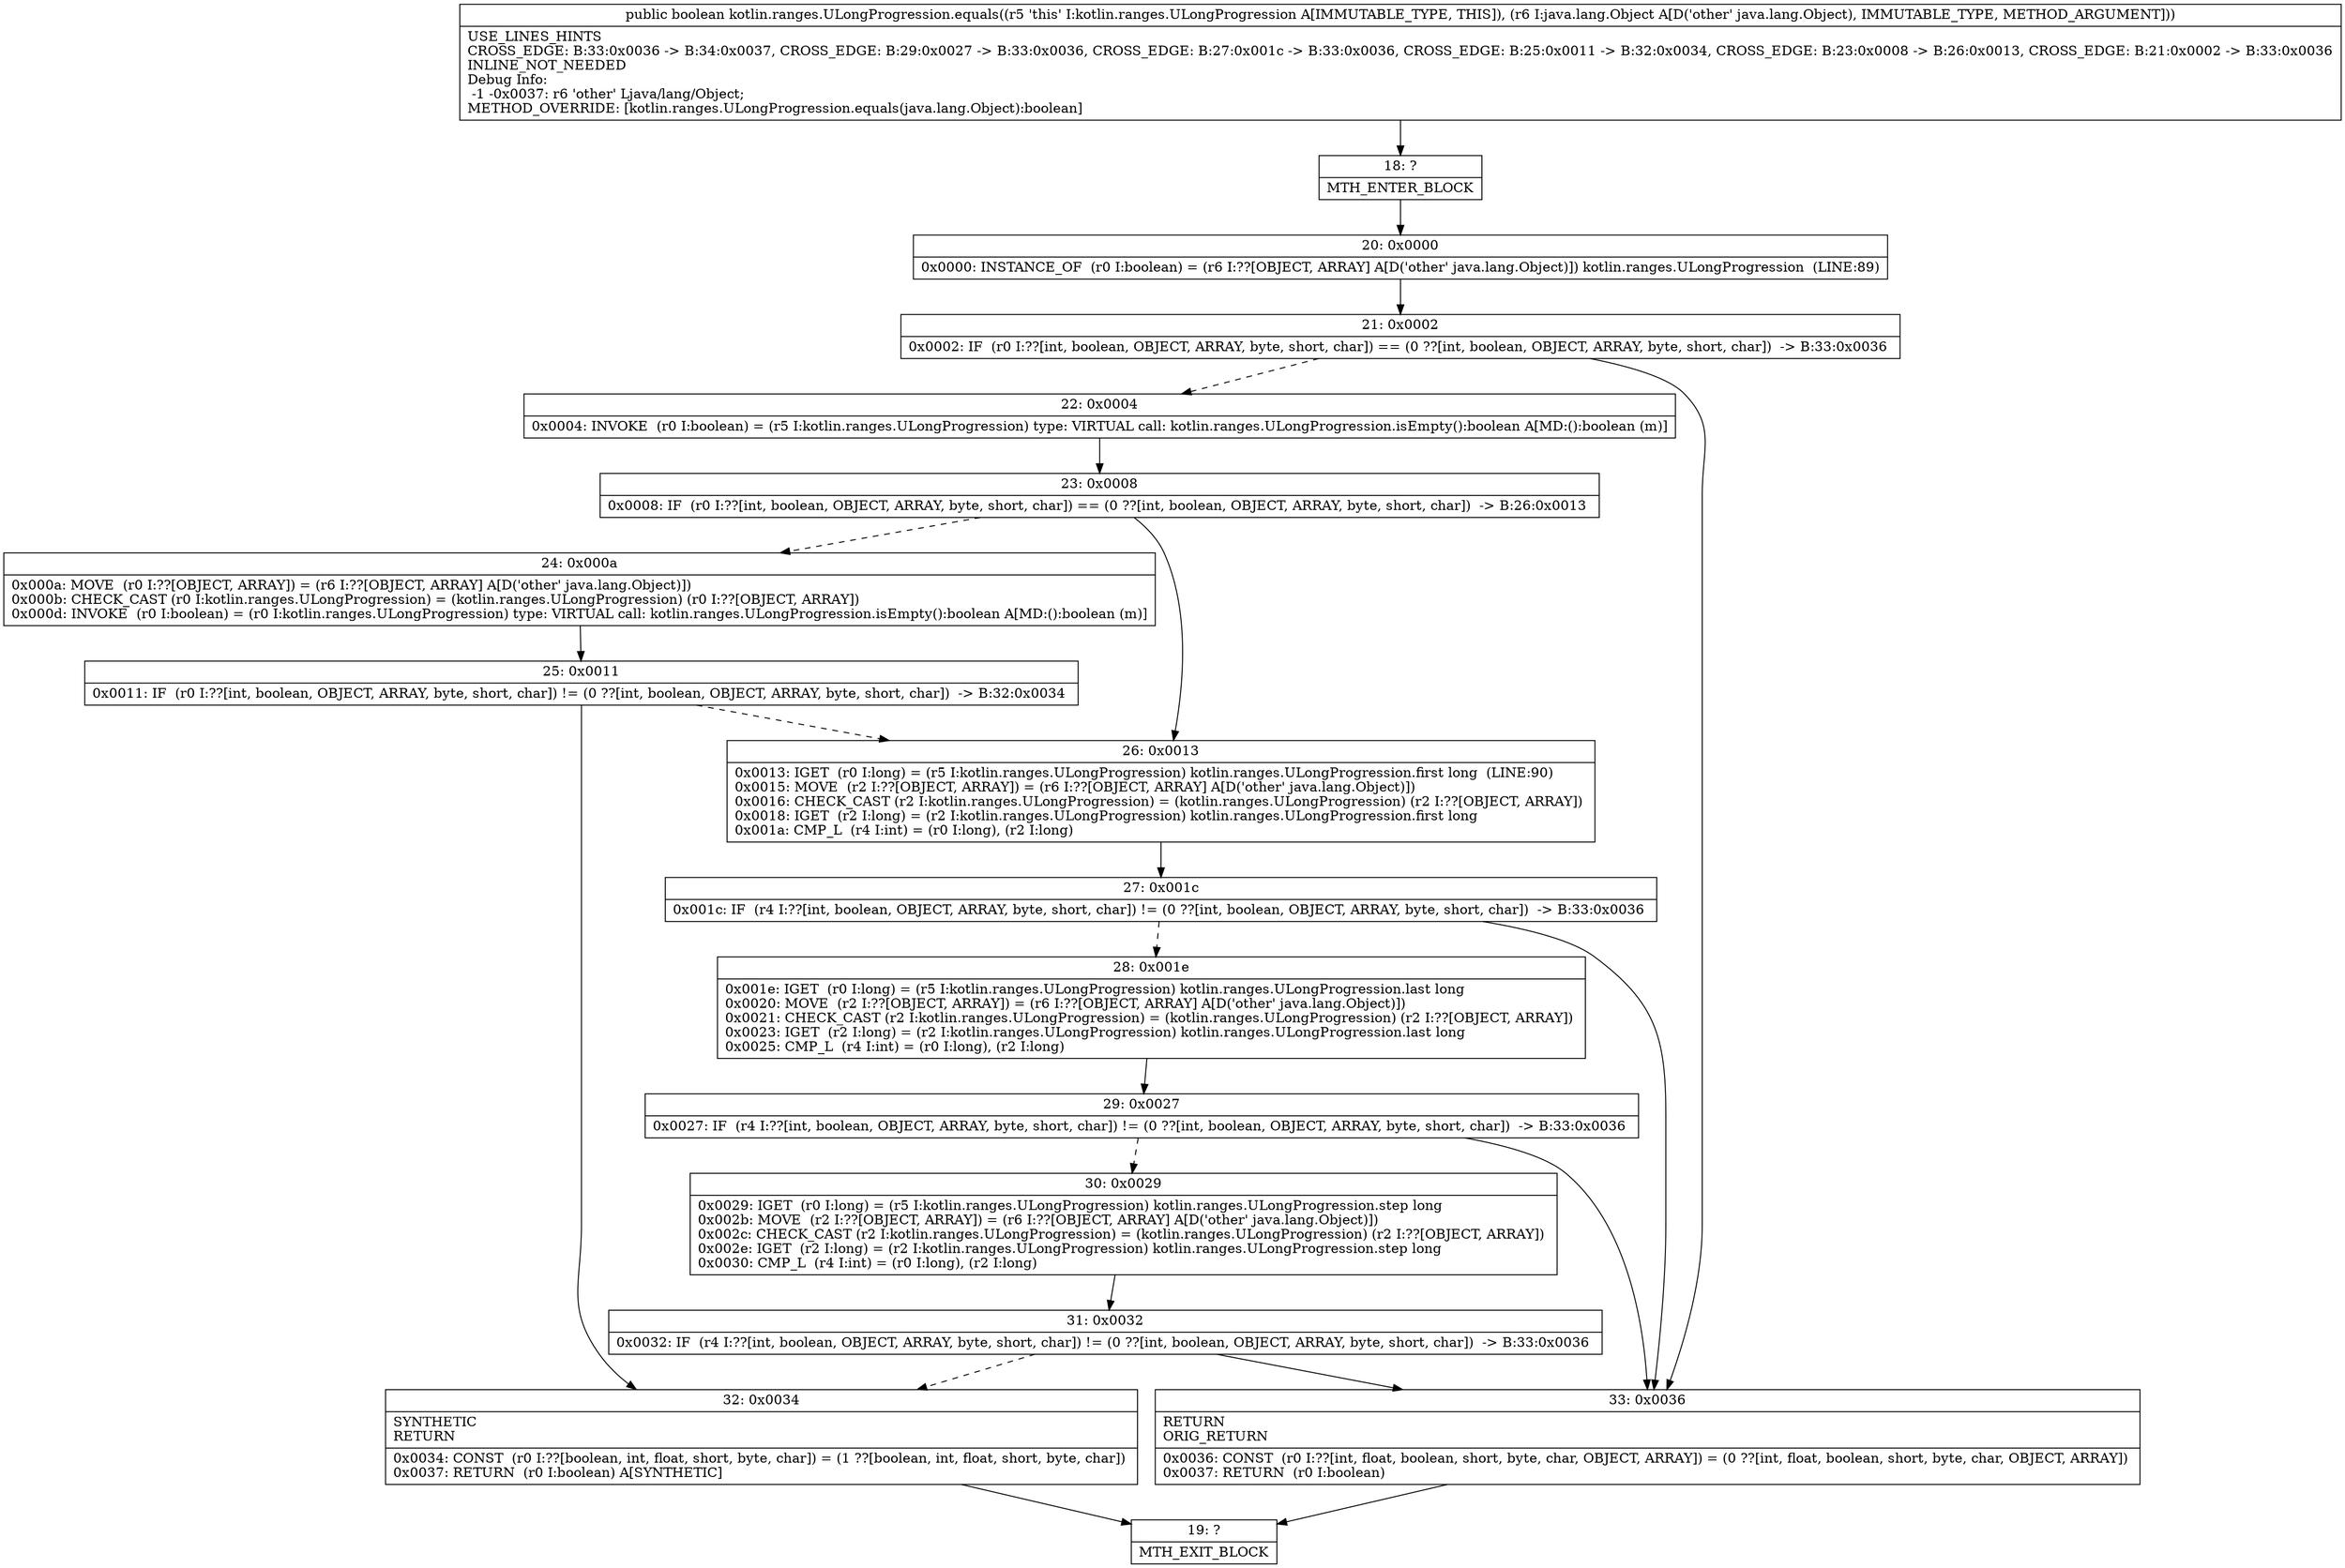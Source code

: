 digraph "CFG forkotlin.ranges.ULongProgression.equals(Ljava\/lang\/Object;)Z" {
Node_18 [shape=record,label="{18\:\ ?|MTH_ENTER_BLOCK\l}"];
Node_20 [shape=record,label="{20\:\ 0x0000|0x0000: INSTANCE_OF  (r0 I:boolean) = (r6 I:??[OBJECT, ARRAY] A[D('other' java.lang.Object)]) kotlin.ranges.ULongProgression  (LINE:89)\l}"];
Node_21 [shape=record,label="{21\:\ 0x0002|0x0002: IF  (r0 I:??[int, boolean, OBJECT, ARRAY, byte, short, char]) == (0 ??[int, boolean, OBJECT, ARRAY, byte, short, char])  \-\> B:33:0x0036 \l}"];
Node_22 [shape=record,label="{22\:\ 0x0004|0x0004: INVOKE  (r0 I:boolean) = (r5 I:kotlin.ranges.ULongProgression) type: VIRTUAL call: kotlin.ranges.ULongProgression.isEmpty():boolean A[MD:():boolean (m)]\l}"];
Node_23 [shape=record,label="{23\:\ 0x0008|0x0008: IF  (r0 I:??[int, boolean, OBJECT, ARRAY, byte, short, char]) == (0 ??[int, boolean, OBJECT, ARRAY, byte, short, char])  \-\> B:26:0x0013 \l}"];
Node_24 [shape=record,label="{24\:\ 0x000a|0x000a: MOVE  (r0 I:??[OBJECT, ARRAY]) = (r6 I:??[OBJECT, ARRAY] A[D('other' java.lang.Object)]) \l0x000b: CHECK_CAST (r0 I:kotlin.ranges.ULongProgression) = (kotlin.ranges.ULongProgression) (r0 I:??[OBJECT, ARRAY]) \l0x000d: INVOKE  (r0 I:boolean) = (r0 I:kotlin.ranges.ULongProgression) type: VIRTUAL call: kotlin.ranges.ULongProgression.isEmpty():boolean A[MD:():boolean (m)]\l}"];
Node_25 [shape=record,label="{25\:\ 0x0011|0x0011: IF  (r0 I:??[int, boolean, OBJECT, ARRAY, byte, short, char]) != (0 ??[int, boolean, OBJECT, ARRAY, byte, short, char])  \-\> B:32:0x0034 \l}"];
Node_32 [shape=record,label="{32\:\ 0x0034|SYNTHETIC\lRETURN\l|0x0034: CONST  (r0 I:??[boolean, int, float, short, byte, char]) = (1 ??[boolean, int, float, short, byte, char]) \l0x0037: RETURN  (r0 I:boolean) A[SYNTHETIC]\l}"];
Node_19 [shape=record,label="{19\:\ ?|MTH_EXIT_BLOCK\l}"];
Node_26 [shape=record,label="{26\:\ 0x0013|0x0013: IGET  (r0 I:long) = (r5 I:kotlin.ranges.ULongProgression) kotlin.ranges.ULongProgression.first long  (LINE:90)\l0x0015: MOVE  (r2 I:??[OBJECT, ARRAY]) = (r6 I:??[OBJECT, ARRAY] A[D('other' java.lang.Object)]) \l0x0016: CHECK_CAST (r2 I:kotlin.ranges.ULongProgression) = (kotlin.ranges.ULongProgression) (r2 I:??[OBJECT, ARRAY]) \l0x0018: IGET  (r2 I:long) = (r2 I:kotlin.ranges.ULongProgression) kotlin.ranges.ULongProgression.first long \l0x001a: CMP_L  (r4 I:int) = (r0 I:long), (r2 I:long) \l}"];
Node_27 [shape=record,label="{27\:\ 0x001c|0x001c: IF  (r4 I:??[int, boolean, OBJECT, ARRAY, byte, short, char]) != (0 ??[int, boolean, OBJECT, ARRAY, byte, short, char])  \-\> B:33:0x0036 \l}"];
Node_28 [shape=record,label="{28\:\ 0x001e|0x001e: IGET  (r0 I:long) = (r5 I:kotlin.ranges.ULongProgression) kotlin.ranges.ULongProgression.last long \l0x0020: MOVE  (r2 I:??[OBJECT, ARRAY]) = (r6 I:??[OBJECT, ARRAY] A[D('other' java.lang.Object)]) \l0x0021: CHECK_CAST (r2 I:kotlin.ranges.ULongProgression) = (kotlin.ranges.ULongProgression) (r2 I:??[OBJECT, ARRAY]) \l0x0023: IGET  (r2 I:long) = (r2 I:kotlin.ranges.ULongProgression) kotlin.ranges.ULongProgression.last long \l0x0025: CMP_L  (r4 I:int) = (r0 I:long), (r2 I:long) \l}"];
Node_29 [shape=record,label="{29\:\ 0x0027|0x0027: IF  (r4 I:??[int, boolean, OBJECT, ARRAY, byte, short, char]) != (0 ??[int, boolean, OBJECT, ARRAY, byte, short, char])  \-\> B:33:0x0036 \l}"];
Node_30 [shape=record,label="{30\:\ 0x0029|0x0029: IGET  (r0 I:long) = (r5 I:kotlin.ranges.ULongProgression) kotlin.ranges.ULongProgression.step long \l0x002b: MOVE  (r2 I:??[OBJECT, ARRAY]) = (r6 I:??[OBJECT, ARRAY] A[D('other' java.lang.Object)]) \l0x002c: CHECK_CAST (r2 I:kotlin.ranges.ULongProgression) = (kotlin.ranges.ULongProgression) (r2 I:??[OBJECT, ARRAY]) \l0x002e: IGET  (r2 I:long) = (r2 I:kotlin.ranges.ULongProgression) kotlin.ranges.ULongProgression.step long \l0x0030: CMP_L  (r4 I:int) = (r0 I:long), (r2 I:long) \l}"];
Node_31 [shape=record,label="{31\:\ 0x0032|0x0032: IF  (r4 I:??[int, boolean, OBJECT, ARRAY, byte, short, char]) != (0 ??[int, boolean, OBJECT, ARRAY, byte, short, char])  \-\> B:33:0x0036 \l}"];
Node_33 [shape=record,label="{33\:\ 0x0036|RETURN\lORIG_RETURN\l|0x0036: CONST  (r0 I:??[int, float, boolean, short, byte, char, OBJECT, ARRAY]) = (0 ??[int, float, boolean, short, byte, char, OBJECT, ARRAY]) \l0x0037: RETURN  (r0 I:boolean) \l}"];
MethodNode[shape=record,label="{public boolean kotlin.ranges.ULongProgression.equals((r5 'this' I:kotlin.ranges.ULongProgression A[IMMUTABLE_TYPE, THIS]), (r6 I:java.lang.Object A[D('other' java.lang.Object), IMMUTABLE_TYPE, METHOD_ARGUMENT]))  | USE_LINES_HINTS\lCROSS_EDGE: B:33:0x0036 \-\> B:34:0x0037, CROSS_EDGE: B:29:0x0027 \-\> B:33:0x0036, CROSS_EDGE: B:27:0x001c \-\> B:33:0x0036, CROSS_EDGE: B:25:0x0011 \-\> B:32:0x0034, CROSS_EDGE: B:23:0x0008 \-\> B:26:0x0013, CROSS_EDGE: B:21:0x0002 \-\> B:33:0x0036\lINLINE_NOT_NEEDED\lDebug Info:\l  \-1 \-0x0037: r6 'other' Ljava\/lang\/Object;\lMETHOD_OVERRIDE: [kotlin.ranges.ULongProgression.equals(java.lang.Object):boolean]\l}"];
MethodNode -> Node_18;Node_18 -> Node_20;
Node_20 -> Node_21;
Node_21 -> Node_22[style=dashed];
Node_21 -> Node_33;
Node_22 -> Node_23;
Node_23 -> Node_24[style=dashed];
Node_23 -> Node_26;
Node_24 -> Node_25;
Node_25 -> Node_26[style=dashed];
Node_25 -> Node_32;
Node_32 -> Node_19;
Node_26 -> Node_27;
Node_27 -> Node_28[style=dashed];
Node_27 -> Node_33;
Node_28 -> Node_29;
Node_29 -> Node_30[style=dashed];
Node_29 -> Node_33;
Node_30 -> Node_31;
Node_31 -> Node_32[style=dashed];
Node_31 -> Node_33;
Node_33 -> Node_19;
}

